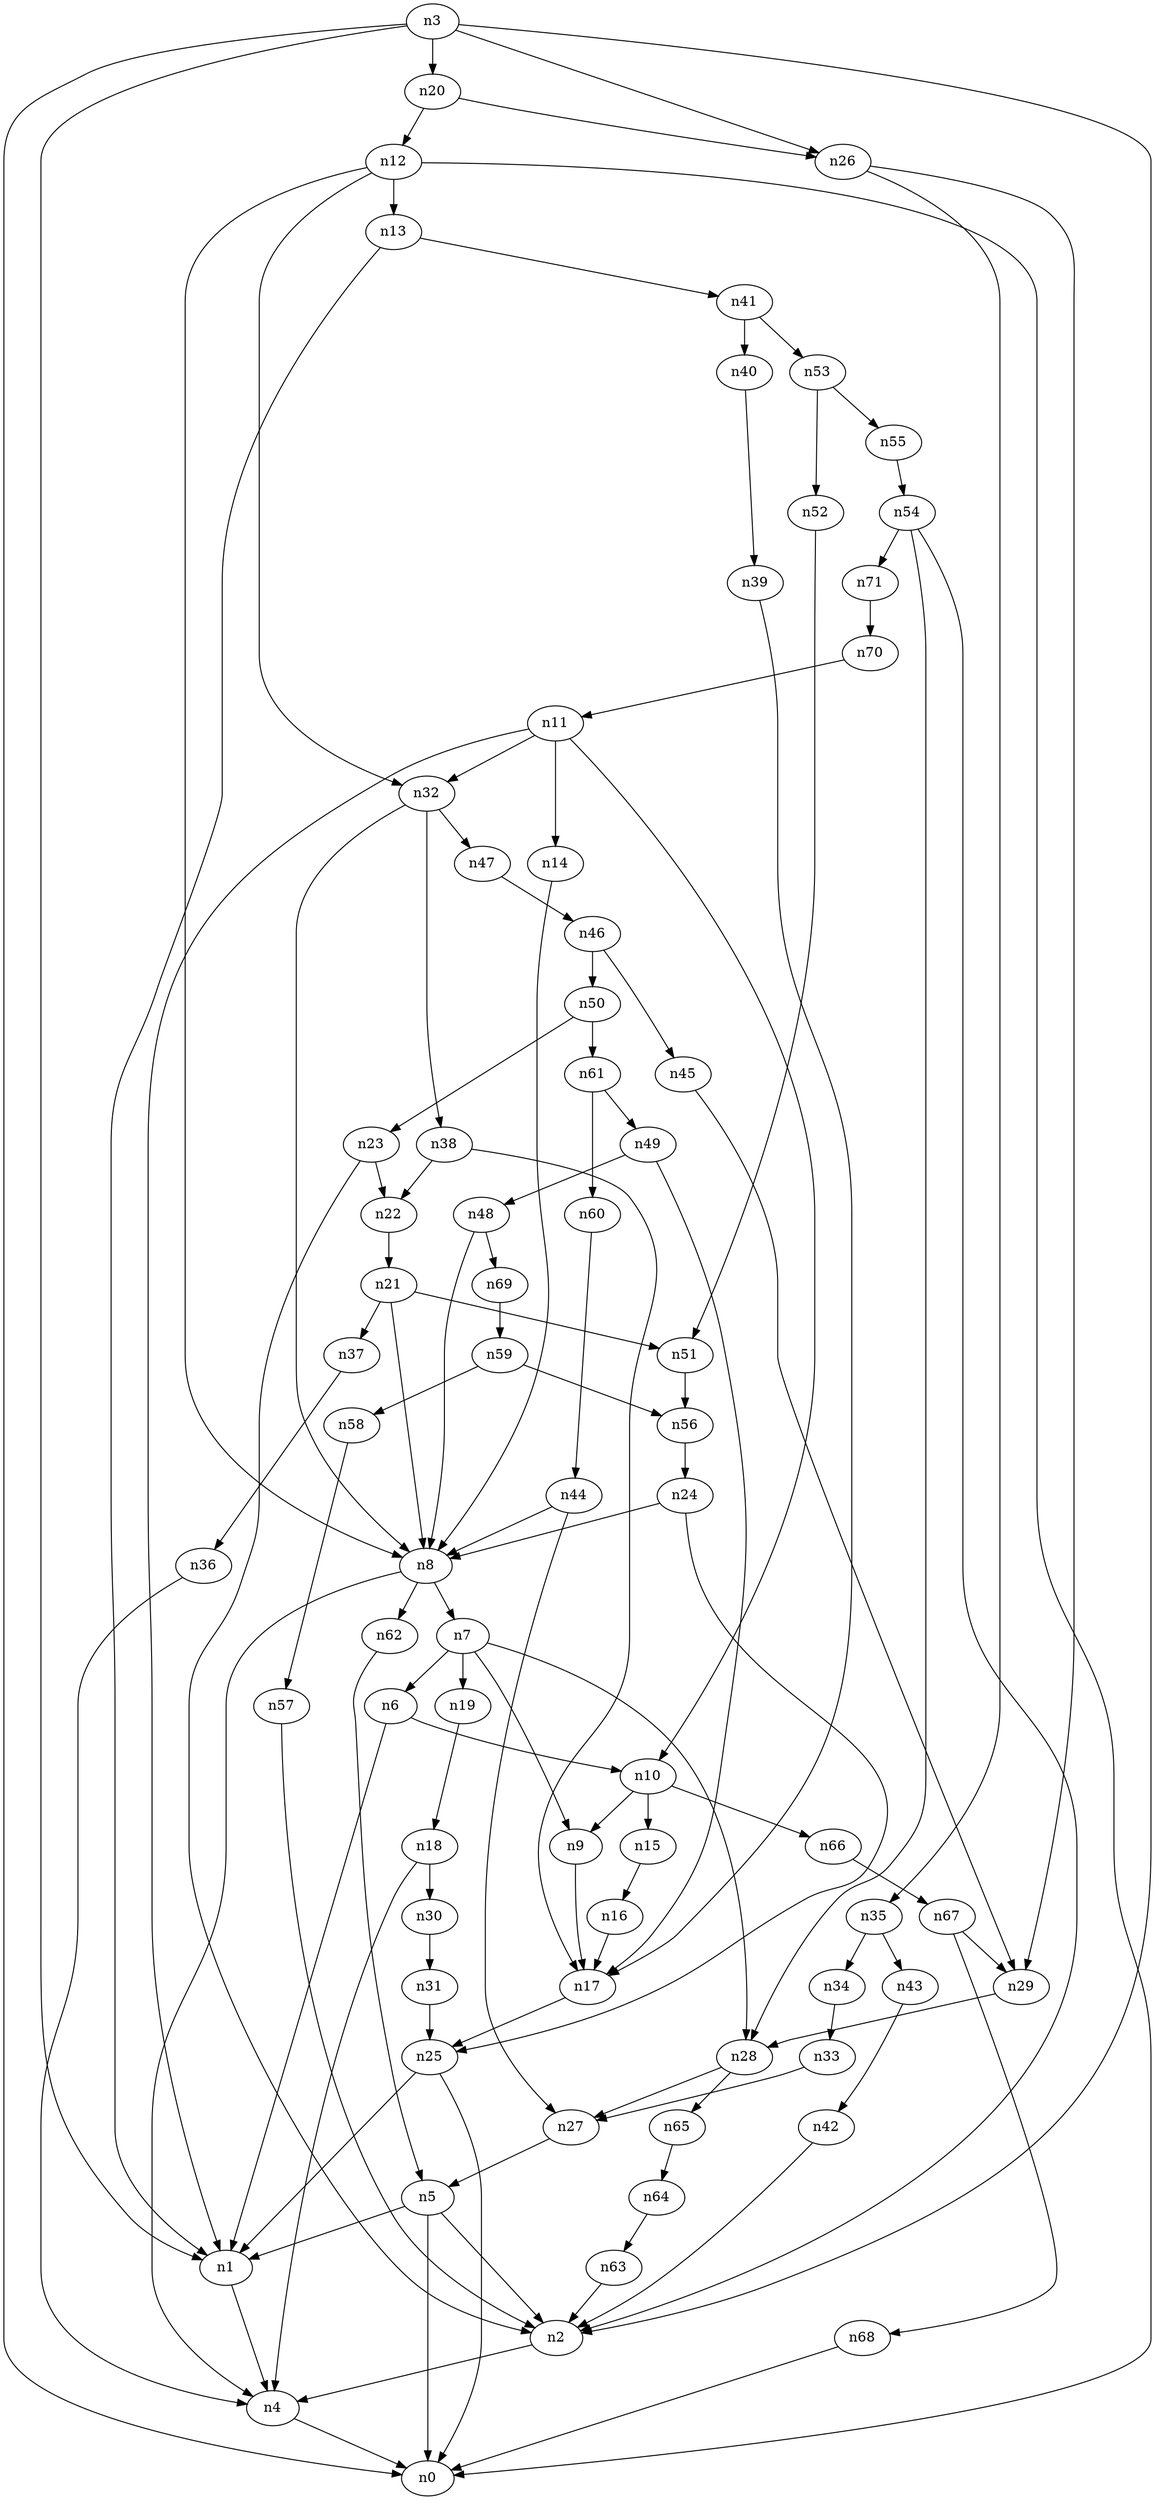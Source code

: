 digraph G {
	n1 -> n4	 [_graphml_id=e4];
	n2 -> n4	 [_graphml_id=e7];
	n3 -> n0	 [_graphml_id=e0];
	n3 -> n1	 [_graphml_id=e3];
	n3 -> n2	 [_graphml_id=e6];
	n3 -> n20	 [_graphml_id=e30];
	n3 -> n26	 [_graphml_id=e40];
	n4 -> n0	 [_graphml_id=e1];
	n5 -> n0	 [_graphml_id=e2];
	n5 -> n1	 [_graphml_id=e5];
	n5 -> n2	 [_graphml_id=e8];
	n6 -> n1	 [_graphml_id=e9];
	n6 -> n10	 [_graphml_id=e32];
	n7 -> n6	 [_graphml_id=e10];
	n7 -> n9	 [_graphml_id=e13];
	n7 -> n19	 [_graphml_id=e29];
	n7 -> n28	 [_graphml_id=e52];
	n8 -> n4	 [_graphml_id=e12];
	n8 -> n7	 [_graphml_id=e11];
	n8 -> n62	 [_graphml_id=e101];
	n9 -> n17	 [_graphml_id=e26];
	n10 -> n9	 [_graphml_id=e14];
	n10 -> n15	 [_graphml_id=e23];
	n10 -> n66	 [_graphml_id=e106];
	n11 -> n1	 [_graphml_id=e16];
	n11 -> n10	 [_graphml_id=e15];
	n11 -> n14	 [_graphml_id=e20];
	n11 -> n32	 [_graphml_id=e50];
	n12 -> n0	 [_graphml_id=e22];
	n12 -> n8	 [_graphml_id=e17];
	n12 -> n13	 [_graphml_id=e18];
	n12 -> n32	 [_graphml_id=e72];
	n13 -> n1	 [_graphml_id=e19];
	n13 -> n41	 [_graphml_id=e66];
	n14 -> n8	 [_graphml_id=e21];
	n15 -> n16	 [_graphml_id=e24];
	n16 -> n17	 [_graphml_id=e25];
	n17 -> n25	 [_graphml_id=e39];
	n18 -> n4	 [_graphml_id=e27];
	n18 -> n30	 [_graphml_id=e47];
	n19 -> n18	 [_graphml_id=e28];
	n20 -> n12	 [_graphml_id=e31];
	n20 -> n26	 [_graphml_id=e41];
	n21 -> n8	 [_graphml_id=e33];
	n21 -> n37	 [_graphml_id=e59];
	n21 -> n51	 [_graphml_id=e83];
	n22 -> n21	 [_graphml_id=e34];
	n23 -> n2	 [_graphml_id=e36];
	n23 -> n22	 [_graphml_id=e35];
	n24 -> n8	 [_graphml_id=e37];
	n24 -> n25	 [_graphml_id=e38];
	n25 -> n0	 [_graphml_id=e82];
	n25 -> n1	 [_graphml_id=e42];
	n26 -> n29	 [_graphml_id=e46];
	n26 -> n35	 [_graphml_id=e56];
	n27 -> n5	 [_graphml_id=e43];
	n28 -> n27	 [_graphml_id=e44];
	n28 -> n65	 [_graphml_id=e105];
	n29 -> n28	 [_graphml_id=e45];
	n30 -> n31	 [_graphml_id=e48];
	n31 -> n25	 [_graphml_id=e49];
	n32 -> n8	 [_graphml_id=e51];
	n32 -> n38	 [_graphml_id=e62];
	n32 -> n47	 [_graphml_id=e76];
	n33 -> n27	 [_graphml_id=e53];
	n34 -> n33	 [_graphml_id=e54];
	n35 -> n34	 [_graphml_id=e55];
	n35 -> n43	 [_graphml_id=e69];
	n36 -> n4	 [_graphml_id=e57];
	n37 -> n36	 [_graphml_id=e58];
	n38 -> n17	 [_graphml_id=e60];
	n38 -> n22	 [_graphml_id=e61];
	n39 -> n17	 [_graphml_id=e63];
	n40 -> n39	 [_graphml_id=e64];
	n41 -> n40	 [_graphml_id=e65];
	n41 -> n53	 [_graphml_id=e86];
	n42 -> n2	 [_graphml_id=e67];
	n43 -> n42	 [_graphml_id=e68];
	n44 -> n8	 [_graphml_id=e71];
	n44 -> n27	 [_graphml_id=e70];
	n45 -> n29	 [_graphml_id=e73];
	n46 -> n45	 [_graphml_id=e74];
	n46 -> n50	 [_graphml_id=e81];
	n47 -> n46	 [_graphml_id=e75];
	n48 -> n8	 [_graphml_id=e77];
	n48 -> n69	 [_graphml_id=e112];
	n49 -> n17	 [_graphml_id=e79];
	n49 -> n48	 [_graphml_id=e78];
	n50 -> n23	 [_graphml_id=e80];
	n50 -> n61	 [_graphml_id=e113];
	n51 -> n56	 [_graphml_id=e90];
	n52 -> n51	 [_graphml_id=e84];
	n53 -> n52	 [_graphml_id=e85];
	n53 -> n55	 [_graphml_id=e89];
	n54 -> n2	 [_graphml_id=e92];
	n54 -> n28	 [_graphml_id=e87];
	n54 -> n71	 [_graphml_id=e116];
	n55 -> n54	 [_graphml_id=e88];
	n56 -> n24	 [_graphml_id=e91];
	n57 -> n2	 [_graphml_id=e93];
	n58 -> n57	 [_graphml_id=e94];
	n59 -> n56	 [_graphml_id=e96];
	n59 -> n58	 [_graphml_id=e95];
	n60 -> n44	 [_graphml_id=e97];
	n61 -> n49	 [_graphml_id=e99];
	n61 -> n60	 [_graphml_id=e98];
	n62 -> n5	 [_graphml_id=e100];
	n63 -> n2	 [_graphml_id=e102];
	n64 -> n63	 [_graphml_id=e103];
	n65 -> n64	 [_graphml_id=e104];
	n66 -> n67	 [_graphml_id=e107];
	n67 -> n29	 [_graphml_id=e108];
	n67 -> n68	 [_graphml_id=e109];
	n68 -> n0	 [_graphml_id=e110];
	n69 -> n59	 [_graphml_id=e111];
	n70 -> n11	 [_graphml_id=e114];
	n71 -> n70	 [_graphml_id=e115];
}
